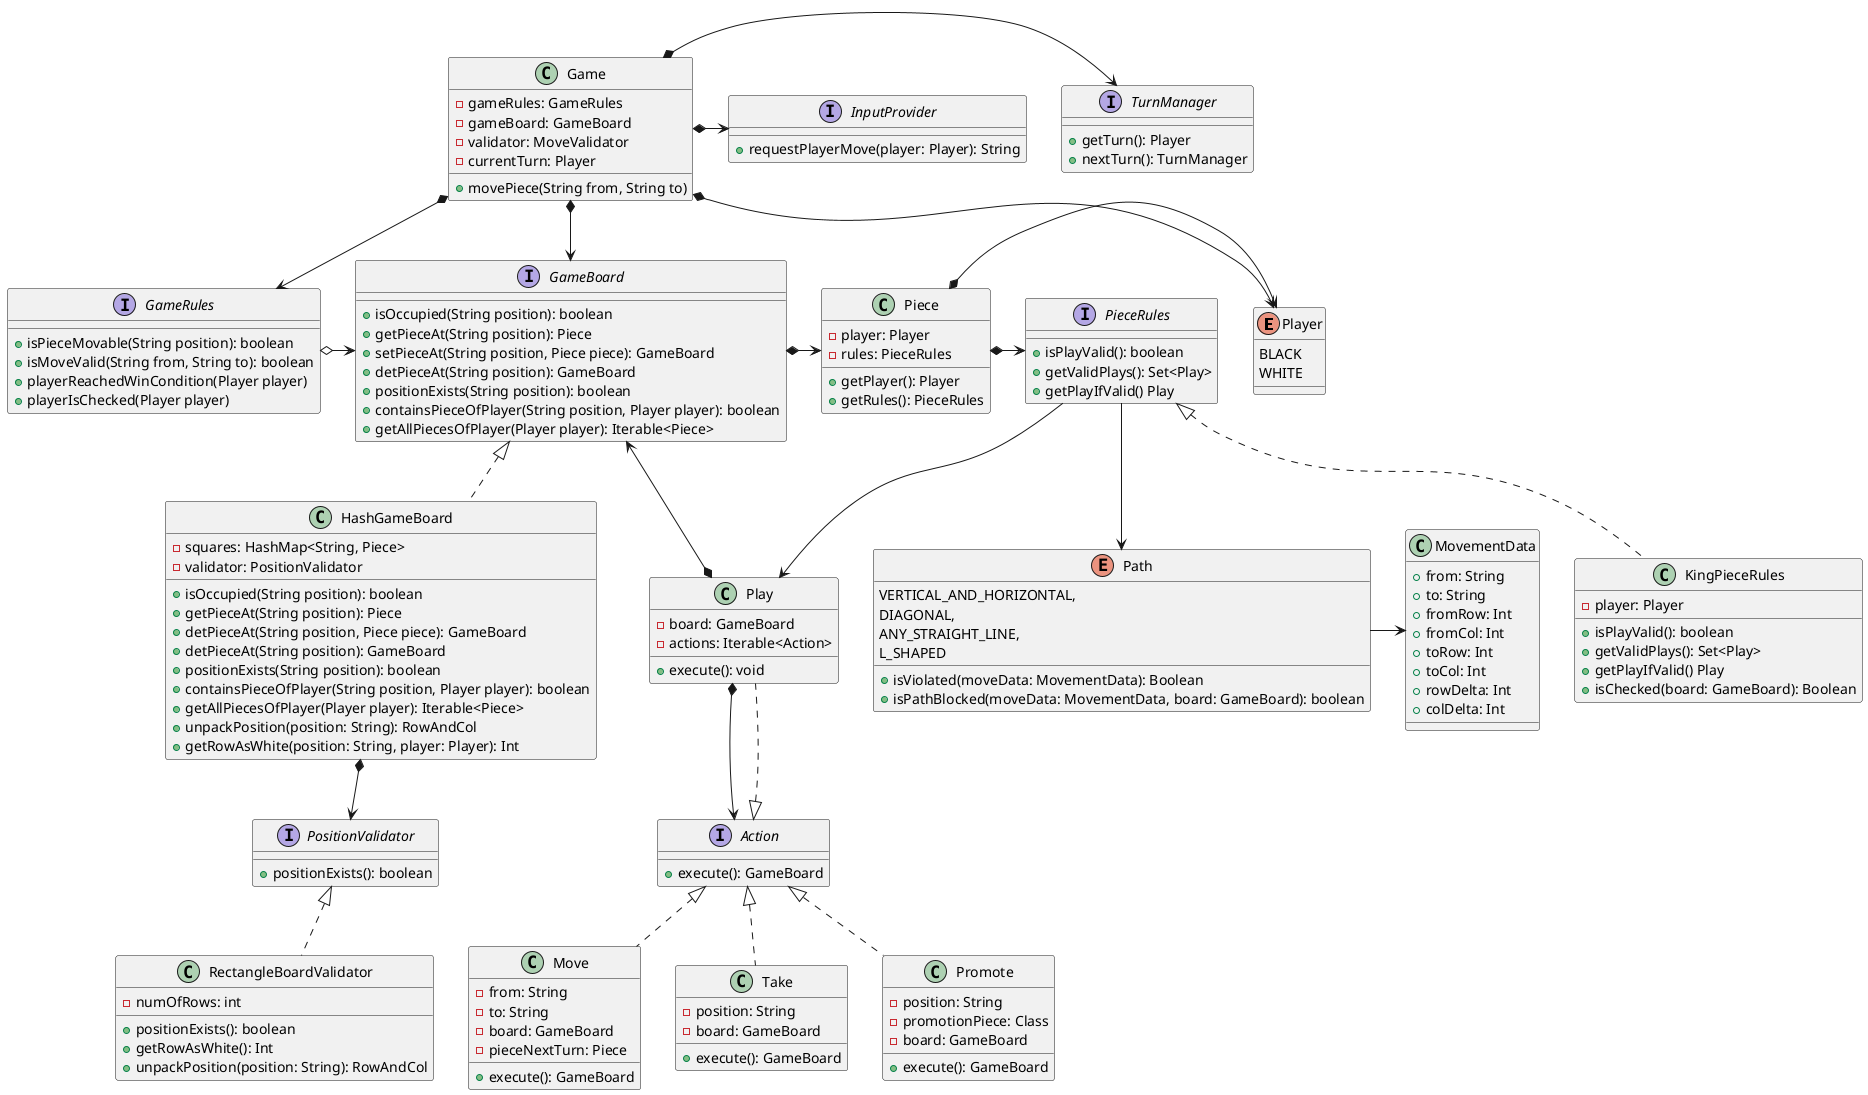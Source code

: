 @startuml
'https://plantuml.com/class-diagram

'enum Color {
'WHITE
'BLACK
'}

enum Player {
    BLACK
    WHITE
}

class Game {
    - gameRules: GameRules
    - gameBoard: GameBoard
    - validator: MoveValidator
    - currentTurn: Player
    ' isMovable would be used in movePiece(): it permits, for instance, to block the rival's pieces, or piece movements when the player's king is checked.
    + movePiece(String from, String to)
}

interface InputProvider {
    + requestPlayerMove(player: Player): String
}

interface TurnManager {
    + getTurn(): Player
    + nextTurn(): TurnManager
}

interface GameRules {
    + isPieceMovable(String position): boolean
    + isMoveValid(String from, String to): boolean
    + playerReachedWinCondition(Player player)
    + playerIsChecked(Player player)
}

interface GameBoard {
    + isOccupied(String position): boolean
    + getPieceAt(String position): Piece
    + setPieceAt(String position, Piece piece): GameBoard
    + detPieceAt(String position): GameBoard
    + positionExists(String position): boolean
    + containsPieceOfPlayer(String position, Player player): boolean
    + getAllPiecesOfPlayer(Player player): Iterable<Piece>
}

'interface MoveValidator {
'    + isPieceMovable(String position): boolean
'    + isMoveValid(String from, String to): boolean
'    'TODO: Maybe instead have a method that gets all movable pieces? Or maybe isMovable() should support polymorphism by Piece. In that case, it should be a method of that interface.
'}

class HashGameBoard implements GameBoard {
    - squares: HashMap<String, Piece>
    - validator: PositionValidator
    + isOccupied(String position): boolean
    + getPieceAt(String position): Piece
    + detPieceAt(String position, Piece piece): GameBoard
    + detPieceAt(String position): GameBoard
    + positionExists(String position): boolean
    + containsPieceOfPlayer(String position, Player player): boolean
    + getAllPiecesOfPlayer(Player player): Iterable<Piece>
    + unpackPosition(position: String): RowAndCol
    + getRowAsWhite(position: String, player: Player): Int
}

interface PositionValidator {
    ' Allows to define different kinds of game board
    + positionExists(): boolean
}

class RectangleBoardValidator implements PositionValidator {
    - numOfRows: int
    + positionExists(): boolean
    + getRowAsWhite(): Int
    + unpackPosition(position: String): RowAndCol
}

'class Square {
'    - x: Character
'    - y: int
'    - pieceOccupying: Piece
'
'    + getX(): Character
'    + getY(): int
'    + isOccupied(): boolean
'    + getPieceOccupying(): Piece
'}

'interface Rule {
'    + isViolated(Square currSquare, Square newSquare): boolean
'}

'class BoardLimitsRule implements Rule {
'}

'class RuleSet implements Rule {
'    - rules: Iterable<Rule>
'    + isViolated(Square currSquare, Square newSquare): boolean
'}

'class MoveRuleSet {
'
'    + getValidMoves(): Iterable<String>
'}

'class MoveFilter {
'}

' class PawnMove implements Rule {
'   boolean isViolated(Square currSquare, Square newSquare) {
'       return currSquare.y == newSquare.y + 1;
'   }
'}
'
' class
'
'

class Play implements Action {
    - board: GameBoard
    - actions: Iterable<Action>
    + execute(): void
}

interface Action {
    + execute(): GameBoard
}

class Move implements Action {
    - from: String
    - to: String
    - board: GameBoard
    - pieceNextTurn: Piece
    + execute(): GameBoard
}

class Take implements Action {
    - position: String
    - board: GameBoard
    + execute(): GameBoard
    ' TODO: Sometimes moving our piece implicitly includes taking the rival's piece (we reassign the latter's board position to the former, so the reference is replaced). Think about this.
}

class Promote implements Action {
    - position: String
    - promotionPiece: Class
    - board: GameBoard
    + execute(): GameBoard
}

class Piece {
    - player: Player
    - rules: PieceRules
    + getPlayer(): Player
    + getRules(): PieceRules
}

interface PieceRules {
    + isPlayValid(): boolean
    + getValidPlays(): Set<Play>
    + getPlayIfValid() Play
}

class KingPieceRules implements PieceRules {
    - player: Player
    + isPlayValid(): boolean
    + getValidPlays(): Set<Play>
    + getPlayIfValid() Play
    + isChecked(board: GameBoard): Boolean
}

enum Path {
    VERTICAL_AND_HORIZONTAL,
    DIAGONAL,
    ANY_STRAIGHT_LINE,
    L_SHAPED

    + isViolated(moveData: MovementData): Boolean
    + isPathBlocked(moveData: MovementData, board: GameBoard): boolean
    ' Checks whether something is blocking the path between a piece and a position.
}

class MovementData {
    + from: String
    + to: String
    + fromRow: Int
    + fromCol: Int
    + toRow: Int
    + toCol: Int
    + rowDelta: Int
    + colDelta: Int
}

'enum StandardPiece {
'    KING
'    ROOK
'    QUEEN
'    BISHOP
'    KNIGHT
'    PAWN
'
'    + getInstanceOf(StandardPiece piece, Player player)
'}

'class King extends Piece {
'    move(Square): void
'}
'class Rook extends Piece {
'    move(Square): void
'}
'class Bishop extends Piece {
'    move(Square): void
'}
'class Queen extends Piece {
'    move(Square): void
'}
'class Knight extends Piece {
'    move(Square): void
'}
'class Pawn extends Piece {
'    move(Square): void
'}

Game *--> GameRules
Game *-> GameBoard
Game *-> TurnManager
Game *-> Player
Game *-> InputProvider
'MoveValidator -> GameRules

GameRules o-> GameBoard
GameBoard *-> Piece
HashGameBoard *--> PositionValidator
'Piece -> MoveRuleSet
'RuleSet -> Rule
'Piece -> Rule
Piece *-> Player
Piece *-> PieceRules
PieceRules --> Path
PieceRules -> Play
Play *--> Action
Play *--> GameBoard
Path -> MovementData



'TODO: The fact that you cannot take your own pieces is a general rule. Check and checkmate are, too; even board-limit rules. Think about which general rules could be represented and how.


@enduml
